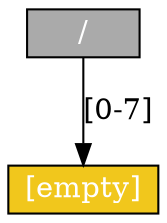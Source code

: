 digraph G {
	node [shape=record,style=filled,labeljust=c,height=0.2];
	0 [pos="0,0", label="/", fillcolor="#AAAAAA",fontcolor="#FFFFFF"];
	1627197771 [pos="0,0", label="[empty]", fillcolor="#f1c71c",fontcolor="#FFFFFF"];
	0 -> 1627197771 [label="[0-7]"]
}
